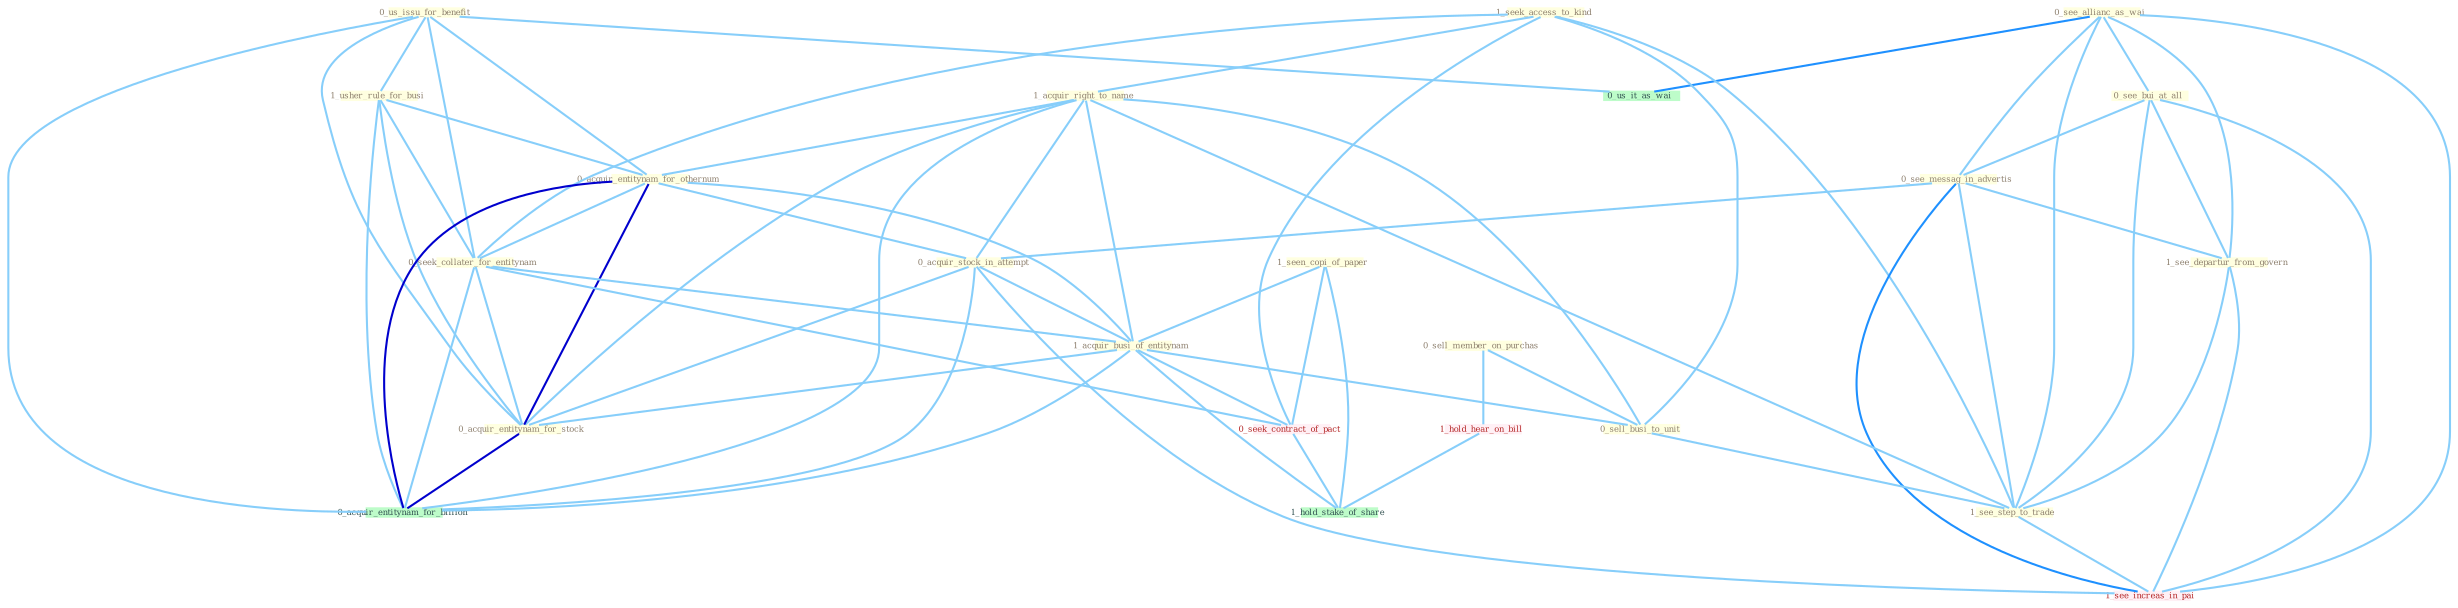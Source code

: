 Graph G{ 
    node
    [shape=polygon,style=filled,width=.5,height=.06,color="#BDFCC9",fixedsize=true,fontsize=4,
    fontcolor="#2f4f4f"];
    {node
    [color="#ffffe0", fontcolor="#8b7d6b"] "0_us_issu_for_benefit " "0_see_allianc_as_wai " "1_usher_rule_for_busi " "1_seen_copi_of_paper " "1_seek_access_to_kind " "0_see_bui_at_all " "0_sell_member_on_purchas " "0_see_messag_in_advertis " "1_acquir_right_to_name " "0_acquir_entitynam_for_othernum " "0_seek_collater_for_entitynam " "1_see_departur_from_govern " "0_acquir_stock_in_attempt " "1_acquir_busi_of_entitynam " "0_acquir_entitynam_for_stock " "0_sell_busi_to_unit " "1_see_step_to_trade "}
{node [color="#fff0f5", fontcolor="#b22222"] "0_seek_contract_of_pact " "1_see_increas_in_pai " "1_hold_hear_on_bill "}
edge [color="#B0E2FF"];

	"0_us_issu_for_benefit " -- "1_usher_rule_for_busi " [w="1", color="#87cefa" ];
	"0_us_issu_for_benefit " -- "0_acquir_entitynam_for_othernum " [w="1", color="#87cefa" ];
	"0_us_issu_for_benefit " -- "0_seek_collater_for_entitynam " [w="1", color="#87cefa" ];
	"0_us_issu_for_benefit " -- "0_acquir_entitynam_for_stock " [w="1", color="#87cefa" ];
	"0_us_issu_for_benefit " -- "0_us_it_as_wai " [w="1", color="#87cefa" ];
	"0_us_issu_for_benefit " -- "0_acquir_entitynam_for_billion " [w="1", color="#87cefa" ];
	"0_see_allianc_as_wai " -- "0_see_bui_at_all " [w="1", color="#87cefa" ];
	"0_see_allianc_as_wai " -- "0_see_messag_in_advertis " [w="1", color="#87cefa" ];
	"0_see_allianc_as_wai " -- "1_see_departur_from_govern " [w="1", color="#87cefa" ];
	"0_see_allianc_as_wai " -- "1_see_step_to_trade " [w="1", color="#87cefa" ];
	"0_see_allianc_as_wai " -- "0_us_it_as_wai " [w="2", color="#1e90ff" , len=0.8];
	"0_see_allianc_as_wai " -- "1_see_increas_in_pai " [w="1", color="#87cefa" ];
	"1_usher_rule_for_busi " -- "0_acquir_entitynam_for_othernum " [w="1", color="#87cefa" ];
	"1_usher_rule_for_busi " -- "0_seek_collater_for_entitynam " [w="1", color="#87cefa" ];
	"1_usher_rule_for_busi " -- "0_acquir_entitynam_for_stock " [w="1", color="#87cefa" ];
	"1_usher_rule_for_busi " -- "0_acquir_entitynam_for_billion " [w="1", color="#87cefa" ];
	"1_seen_copi_of_paper " -- "1_acquir_busi_of_entitynam " [w="1", color="#87cefa" ];
	"1_seen_copi_of_paper " -- "0_seek_contract_of_pact " [w="1", color="#87cefa" ];
	"1_seen_copi_of_paper " -- "1_hold_stake_of_share " [w="1", color="#87cefa" ];
	"1_seek_access_to_kind " -- "1_acquir_right_to_name " [w="1", color="#87cefa" ];
	"1_seek_access_to_kind " -- "0_seek_collater_for_entitynam " [w="1", color="#87cefa" ];
	"1_seek_access_to_kind " -- "0_sell_busi_to_unit " [w="1", color="#87cefa" ];
	"1_seek_access_to_kind " -- "1_see_step_to_trade " [w="1", color="#87cefa" ];
	"1_seek_access_to_kind " -- "0_seek_contract_of_pact " [w="1", color="#87cefa" ];
	"0_see_bui_at_all " -- "0_see_messag_in_advertis " [w="1", color="#87cefa" ];
	"0_see_bui_at_all " -- "1_see_departur_from_govern " [w="1", color="#87cefa" ];
	"0_see_bui_at_all " -- "1_see_step_to_trade " [w="1", color="#87cefa" ];
	"0_see_bui_at_all " -- "1_see_increas_in_pai " [w="1", color="#87cefa" ];
	"0_sell_member_on_purchas " -- "0_sell_busi_to_unit " [w="1", color="#87cefa" ];
	"0_sell_member_on_purchas " -- "1_hold_hear_on_bill " [w="1", color="#87cefa" ];
	"0_see_messag_in_advertis " -- "1_see_departur_from_govern " [w="1", color="#87cefa" ];
	"0_see_messag_in_advertis " -- "0_acquir_stock_in_attempt " [w="1", color="#87cefa" ];
	"0_see_messag_in_advertis " -- "1_see_step_to_trade " [w="1", color="#87cefa" ];
	"0_see_messag_in_advertis " -- "1_see_increas_in_pai " [w="2", color="#1e90ff" , len=0.8];
	"1_acquir_right_to_name " -- "0_acquir_entitynam_for_othernum " [w="1", color="#87cefa" ];
	"1_acquir_right_to_name " -- "0_acquir_stock_in_attempt " [w="1", color="#87cefa" ];
	"1_acquir_right_to_name " -- "1_acquir_busi_of_entitynam " [w="1", color="#87cefa" ];
	"1_acquir_right_to_name " -- "0_acquir_entitynam_for_stock " [w="1", color="#87cefa" ];
	"1_acquir_right_to_name " -- "0_sell_busi_to_unit " [w="1", color="#87cefa" ];
	"1_acquir_right_to_name " -- "1_see_step_to_trade " [w="1", color="#87cefa" ];
	"1_acquir_right_to_name " -- "0_acquir_entitynam_for_billion " [w="1", color="#87cefa" ];
	"0_acquir_entitynam_for_othernum " -- "0_seek_collater_for_entitynam " [w="1", color="#87cefa" ];
	"0_acquir_entitynam_for_othernum " -- "0_acquir_stock_in_attempt " [w="1", color="#87cefa" ];
	"0_acquir_entitynam_for_othernum " -- "1_acquir_busi_of_entitynam " [w="1", color="#87cefa" ];
	"0_acquir_entitynam_for_othernum " -- "0_acquir_entitynam_for_stock " [w="3", color="#0000cd" , len=0.6];
	"0_acquir_entitynam_for_othernum " -- "0_acquir_entitynam_for_billion " [w="3", color="#0000cd" , len=0.6];
	"0_seek_collater_for_entitynam " -- "1_acquir_busi_of_entitynam " [w="1", color="#87cefa" ];
	"0_seek_collater_for_entitynam " -- "0_acquir_entitynam_for_stock " [w="1", color="#87cefa" ];
	"0_seek_collater_for_entitynam " -- "0_seek_contract_of_pact " [w="1", color="#87cefa" ];
	"0_seek_collater_for_entitynam " -- "0_acquir_entitynam_for_billion " [w="1", color="#87cefa" ];
	"1_see_departur_from_govern " -- "1_see_step_to_trade " [w="1", color="#87cefa" ];
	"1_see_departur_from_govern " -- "1_see_increas_in_pai " [w="1", color="#87cefa" ];
	"0_acquir_stock_in_attempt " -- "1_acquir_busi_of_entitynam " [w="1", color="#87cefa" ];
	"0_acquir_stock_in_attempt " -- "0_acquir_entitynam_for_stock " [w="1", color="#87cefa" ];
	"0_acquir_stock_in_attempt " -- "0_acquir_entitynam_for_billion " [w="1", color="#87cefa" ];
	"0_acquir_stock_in_attempt " -- "1_see_increas_in_pai " [w="1", color="#87cefa" ];
	"1_acquir_busi_of_entitynam " -- "0_acquir_entitynam_for_stock " [w="1", color="#87cefa" ];
	"1_acquir_busi_of_entitynam " -- "0_sell_busi_to_unit " [w="1", color="#87cefa" ];
	"1_acquir_busi_of_entitynam " -- "0_seek_contract_of_pact " [w="1", color="#87cefa" ];
	"1_acquir_busi_of_entitynam " -- "0_acquir_entitynam_for_billion " [w="1", color="#87cefa" ];
	"1_acquir_busi_of_entitynam " -- "1_hold_stake_of_share " [w="1", color="#87cefa" ];
	"0_acquir_entitynam_for_stock " -- "0_acquir_entitynam_for_billion " [w="3", color="#0000cd" , len=0.6];
	"0_sell_busi_to_unit " -- "1_see_step_to_trade " [w="1", color="#87cefa" ];
	"1_see_step_to_trade " -- "1_see_increas_in_pai " [w="1", color="#87cefa" ];
	"0_seek_contract_of_pact " -- "1_hold_stake_of_share " [w="1", color="#87cefa" ];
	"1_hold_hear_on_bill " -- "1_hold_stake_of_share " [w="1", color="#87cefa" ];
}